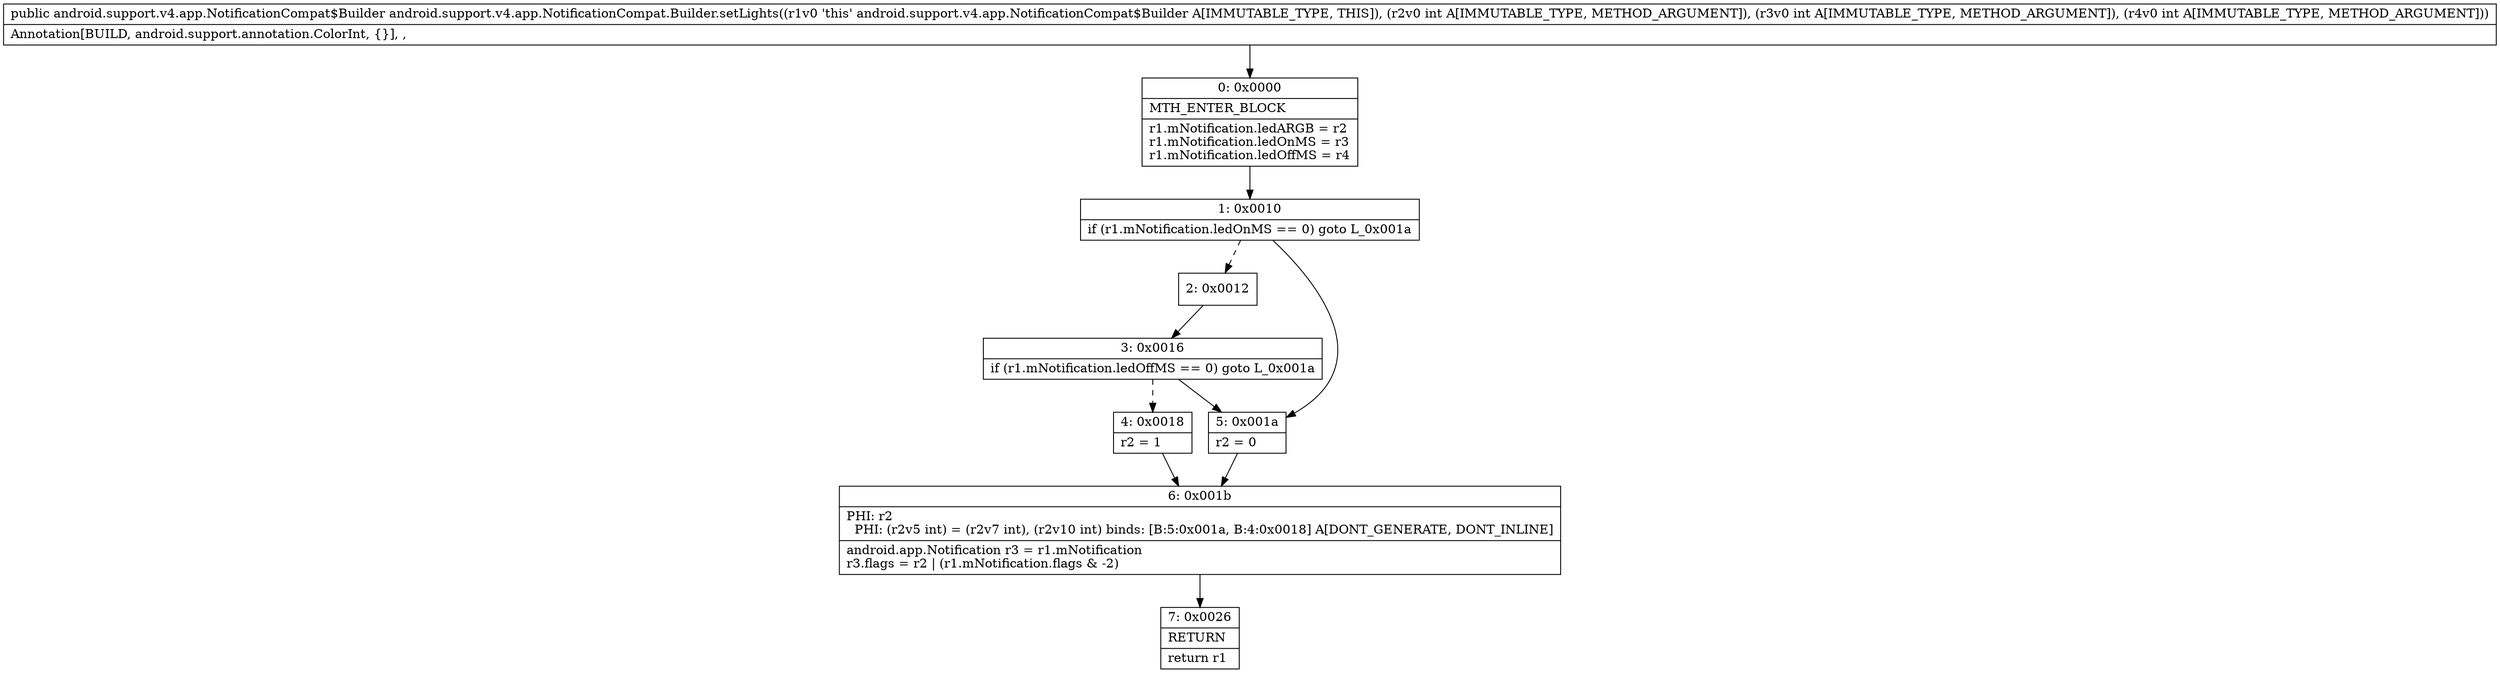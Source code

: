 digraph "CFG forandroid.support.v4.app.NotificationCompat.Builder.setLights(III)Landroid\/support\/v4\/app\/NotificationCompat$Builder;" {
Node_0 [shape=record,label="{0\:\ 0x0000|MTH_ENTER_BLOCK\l|r1.mNotification.ledARGB = r2\lr1.mNotification.ledOnMS = r3\lr1.mNotification.ledOffMS = r4\l}"];
Node_1 [shape=record,label="{1\:\ 0x0010|if (r1.mNotification.ledOnMS == 0) goto L_0x001a\l}"];
Node_2 [shape=record,label="{2\:\ 0x0012}"];
Node_3 [shape=record,label="{3\:\ 0x0016|if (r1.mNotification.ledOffMS == 0) goto L_0x001a\l}"];
Node_4 [shape=record,label="{4\:\ 0x0018|r2 = 1\l}"];
Node_5 [shape=record,label="{5\:\ 0x001a|r2 = 0\l}"];
Node_6 [shape=record,label="{6\:\ 0x001b|PHI: r2 \l  PHI: (r2v5 int) = (r2v7 int), (r2v10 int) binds: [B:5:0x001a, B:4:0x0018] A[DONT_GENERATE, DONT_INLINE]\l|android.app.Notification r3 = r1.mNotification\lr3.flags = r2 \| (r1.mNotification.flags & \-2)\l}"];
Node_7 [shape=record,label="{7\:\ 0x0026|RETURN\l|return r1\l}"];
MethodNode[shape=record,label="{public android.support.v4.app.NotificationCompat$Builder android.support.v4.app.NotificationCompat.Builder.setLights((r1v0 'this' android.support.v4.app.NotificationCompat$Builder A[IMMUTABLE_TYPE, THIS]), (r2v0 int A[IMMUTABLE_TYPE, METHOD_ARGUMENT]), (r3v0 int A[IMMUTABLE_TYPE, METHOD_ARGUMENT]), (r4v0 int A[IMMUTABLE_TYPE, METHOD_ARGUMENT]))  | Annotation[BUILD, android.support.annotation.ColorInt, \{\}], , \l}"];
MethodNode -> Node_0;
Node_0 -> Node_1;
Node_1 -> Node_2[style=dashed];
Node_1 -> Node_5;
Node_2 -> Node_3;
Node_3 -> Node_4[style=dashed];
Node_3 -> Node_5;
Node_4 -> Node_6;
Node_5 -> Node_6;
Node_6 -> Node_7;
}


